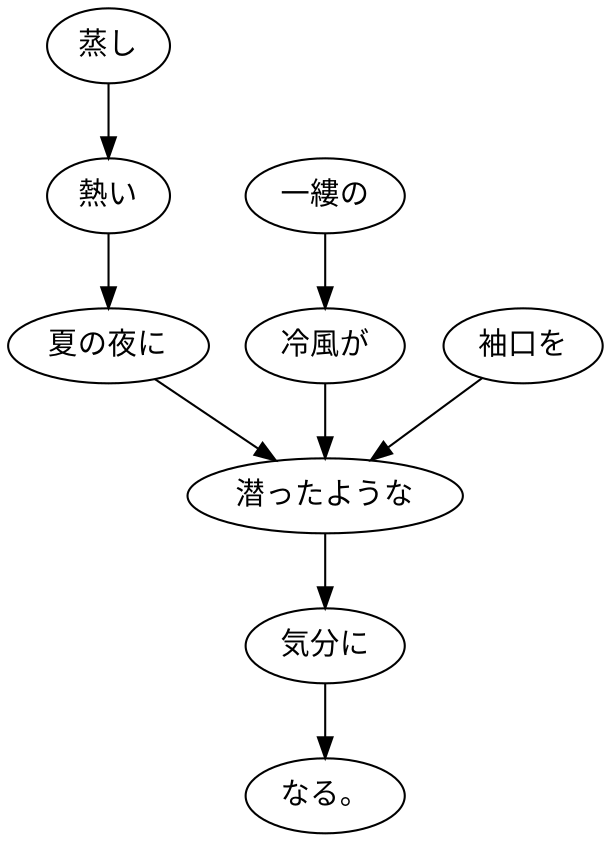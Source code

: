 digraph graph2391 {
	node0 [label="蒸し"];
	node1 [label="熱い"];
	node2 [label="夏の夜に"];
	node3 [label="一縷の"];
	node4 [label="冷風が"];
	node5 [label="袖口を"];
	node6 [label="潜ったような"];
	node7 [label="気分に"];
	node8 [label="なる。"];
	node0 -> node1;
	node1 -> node2;
	node2 -> node6;
	node3 -> node4;
	node4 -> node6;
	node5 -> node6;
	node6 -> node7;
	node7 -> node8;
}
